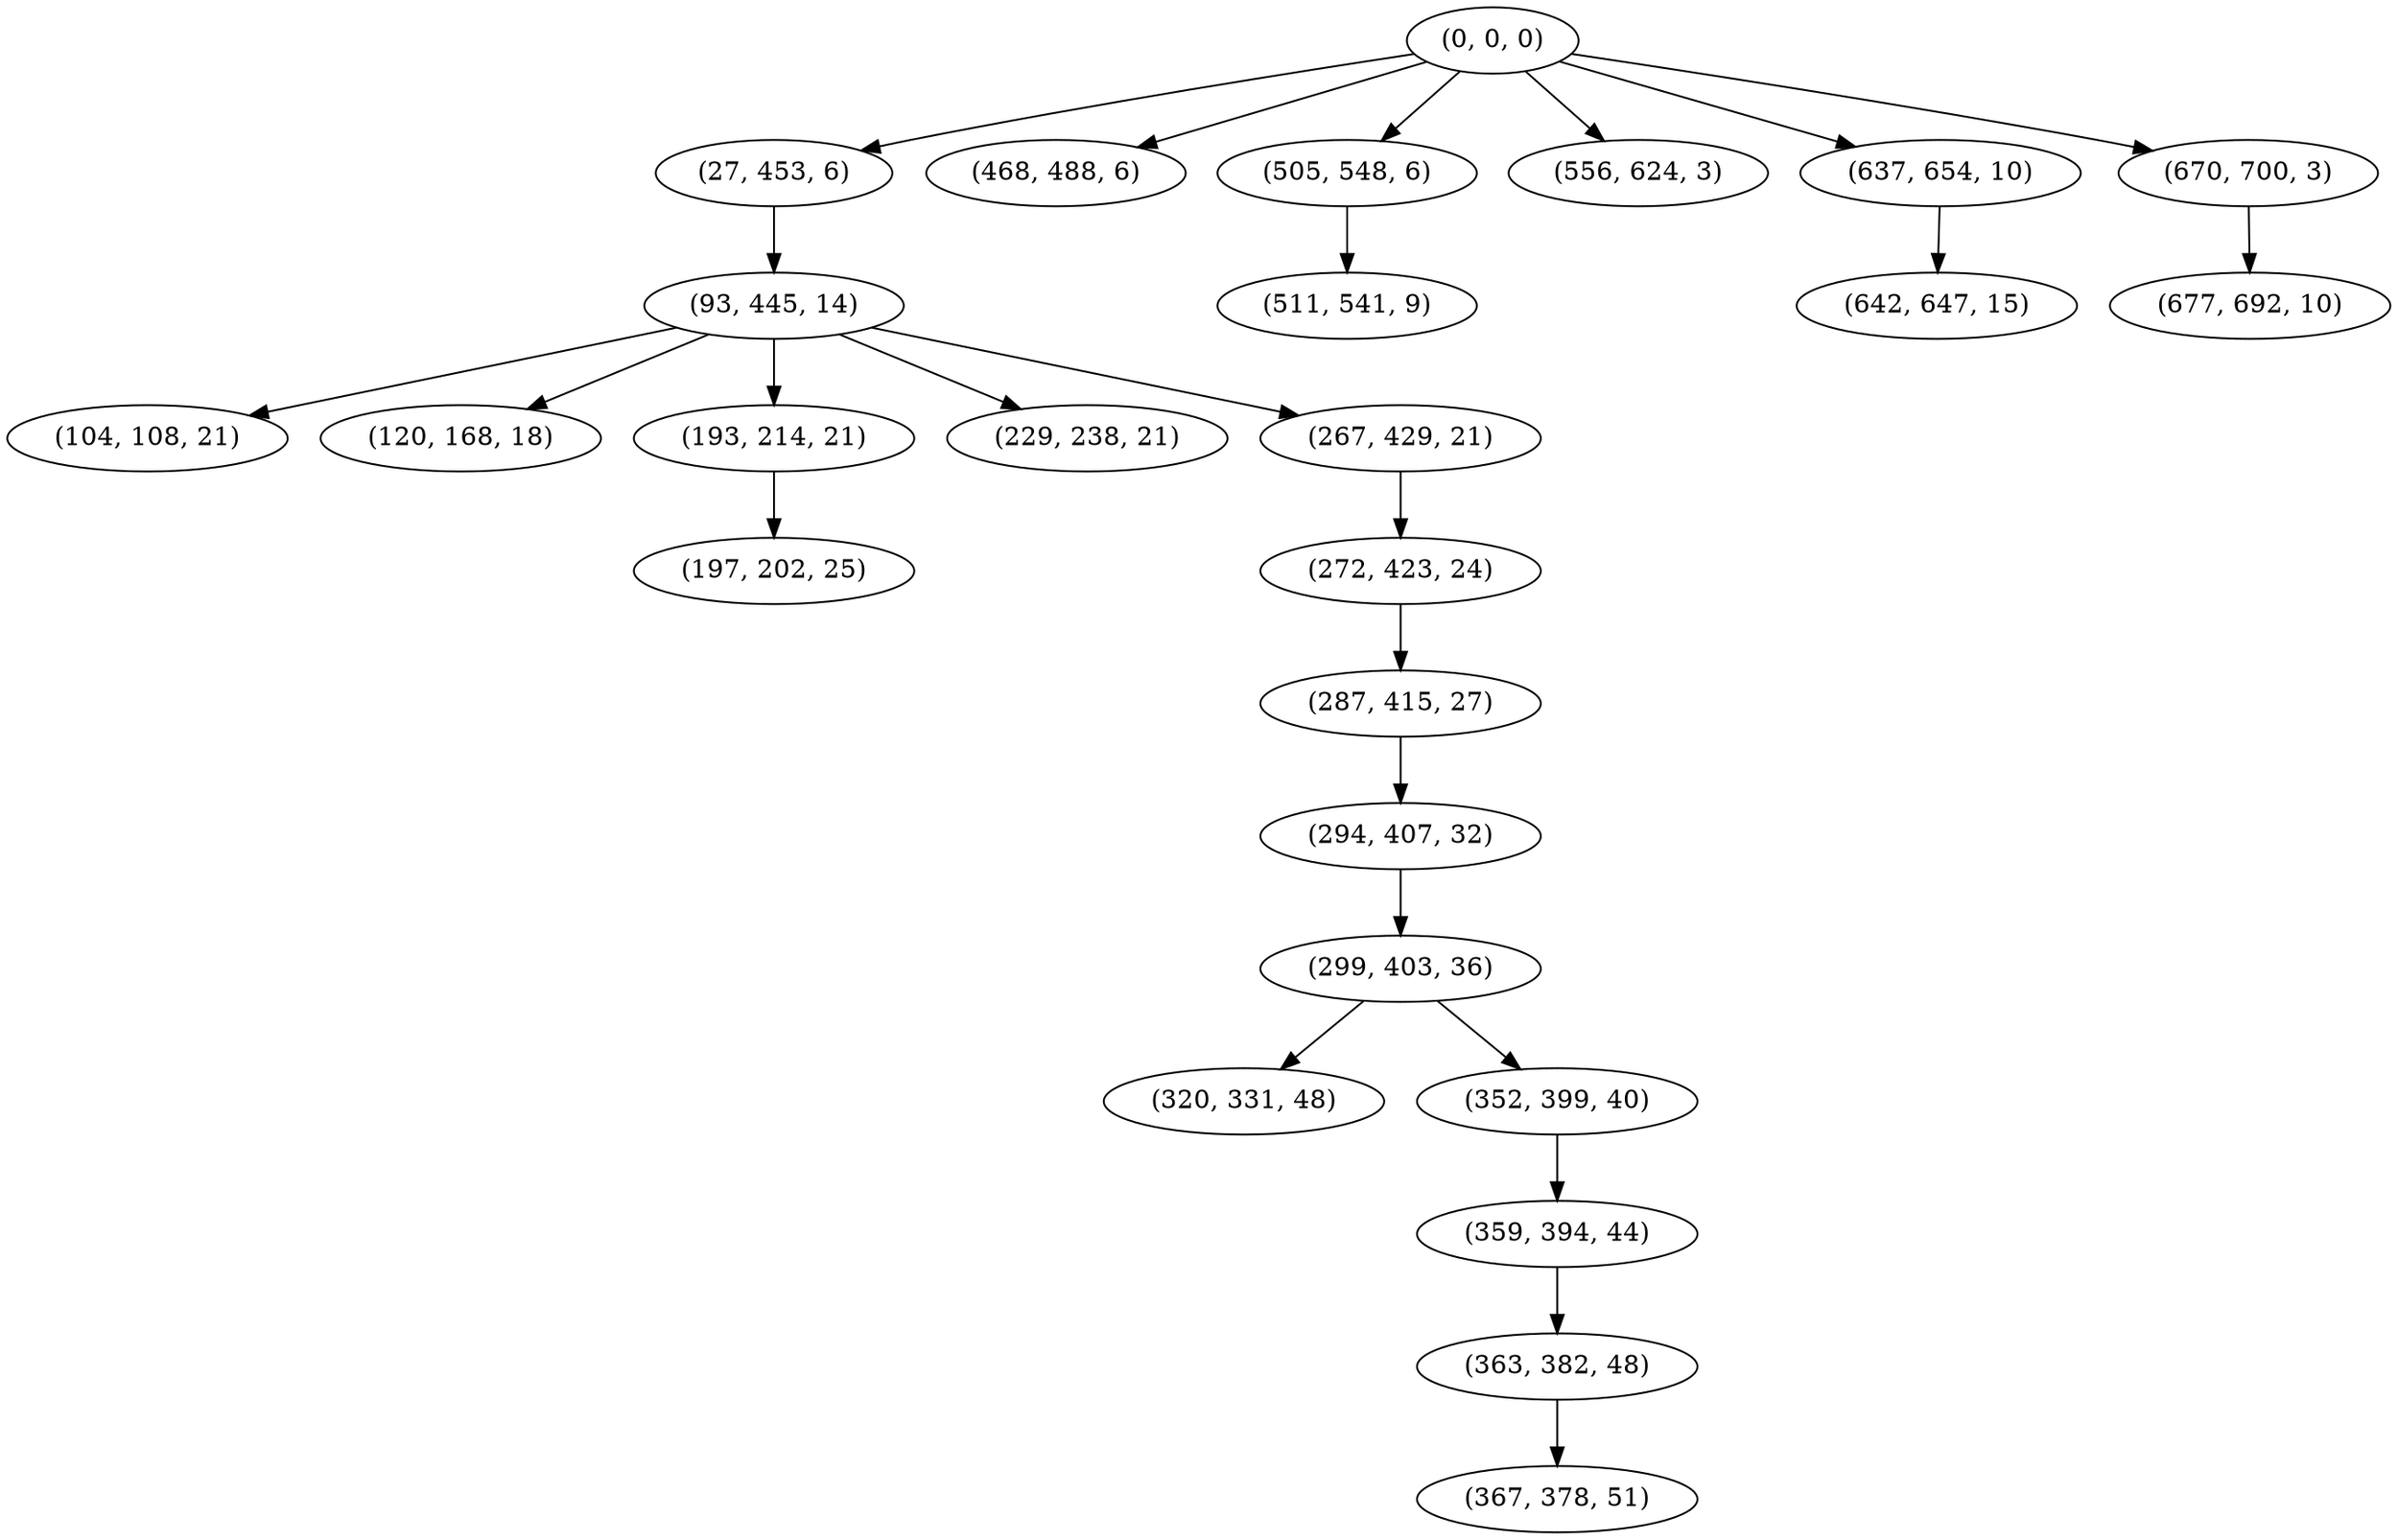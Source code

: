 digraph tree {
    "(0, 0, 0)";
    "(27, 453, 6)";
    "(93, 445, 14)";
    "(104, 108, 21)";
    "(120, 168, 18)";
    "(193, 214, 21)";
    "(197, 202, 25)";
    "(229, 238, 21)";
    "(267, 429, 21)";
    "(272, 423, 24)";
    "(287, 415, 27)";
    "(294, 407, 32)";
    "(299, 403, 36)";
    "(320, 331, 48)";
    "(352, 399, 40)";
    "(359, 394, 44)";
    "(363, 382, 48)";
    "(367, 378, 51)";
    "(468, 488, 6)";
    "(505, 548, 6)";
    "(511, 541, 9)";
    "(556, 624, 3)";
    "(637, 654, 10)";
    "(642, 647, 15)";
    "(670, 700, 3)";
    "(677, 692, 10)";
    "(0, 0, 0)" -> "(27, 453, 6)";
    "(0, 0, 0)" -> "(468, 488, 6)";
    "(0, 0, 0)" -> "(505, 548, 6)";
    "(0, 0, 0)" -> "(556, 624, 3)";
    "(0, 0, 0)" -> "(637, 654, 10)";
    "(0, 0, 0)" -> "(670, 700, 3)";
    "(27, 453, 6)" -> "(93, 445, 14)";
    "(93, 445, 14)" -> "(104, 108, 21)";
    "(93, 445, 14)" -> "(120, 168, 18)";
    "(93, 445, 14)" -> "(193, 214, 21)";
    "(93, 445, 14)" -> "(229, 238, 21)";
    "(93, 445, 14)" -> "(267, 429, 21)";
    "(193, 214, 21)" -> "(197, 202, 25)";
    "(267, 429, 21)" -> "(272, 423, 24)";
    "(272, 423, 24)" -> "(287, 415, 27)";
    "(287, 415, 27)" -> "(294, 407, 32)";
    "(294, 407, 32)" -> "(299, 403, 36)";
    "(299, 403, 36)" -> "(320, 331, 48)";
    "(299, 403, 36)" -> "(352, 399, 40)";
    "(352, 399, 40)" -> "(359, 394, 44)";
    "(359, 394, 44)" -> "(363, 382, 48)";
    "(363, 382, 48)" -> "(367, 378, 51)";
    "(505, 548, 6)" -> "(511, 541, 9)";
    "(637, 654, 10)" -> "(642, 647, 15)";
    "(670, 700, 3)" -> "(677, 692, 10)";
}
